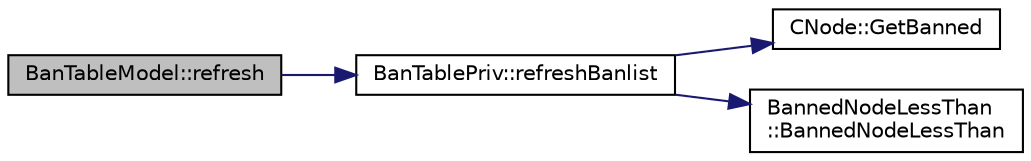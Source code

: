 digraph "BanTableModel::refresh"
{
  edge [fontname="Helvetica",fontsize="10",labelfontname="Helvetica",labelfontsize="10"];
  node [fontname="Helvetica",fontsize="10",shape=record];
  rankdir="LR";
  Node23 [label="BanTableModel::refresh",height=0.2,width=0.4,color="black", fillcolor="grey75", style="filled", fontcolor="black"];
  Node23 -> Node24 [color="midnightblue",fontsize="10",style="solid",fontname="Helvetica"];
  Node24 [label="BanTablePriv::refreshBanlist",height=0.2,width=0.4,color="black", fillcolor="white", style="filled",URL="$d6/d05/class_ban_table_priv.html#a36dc74cf3d2a45de4c0e55aa79e64c98",tooltip="Pull a full list of banned nodes from CNode into our cache. "];
  Node24 -> Node25 [color="midnightblue",fontsize="10",style="solid",fontname="Helvetica"];
  Node25 [label="CNode::GetBanned",height=0.2,width=0.4,color="black", fillcolor="white", style="filled",URL="$d1/d64/class_c_node.html#ac7dc25e8d4c24df89befe4dcc2060372"];
  Node24 -> Node26 [color="midnightblue",fontsize="10",style="solid",fontname="Helvetica"];
  Node26 [label="BannedNodeLessThan\l::BannedNodeLessThan",height=0.2,width=0.4,color="black", fillcolor="white", style="filled",URL="$d5/d1f/class_banned_node_less_than.html#a03f51db01c46d9b2ef56dc6b8670f3e5"];
}
